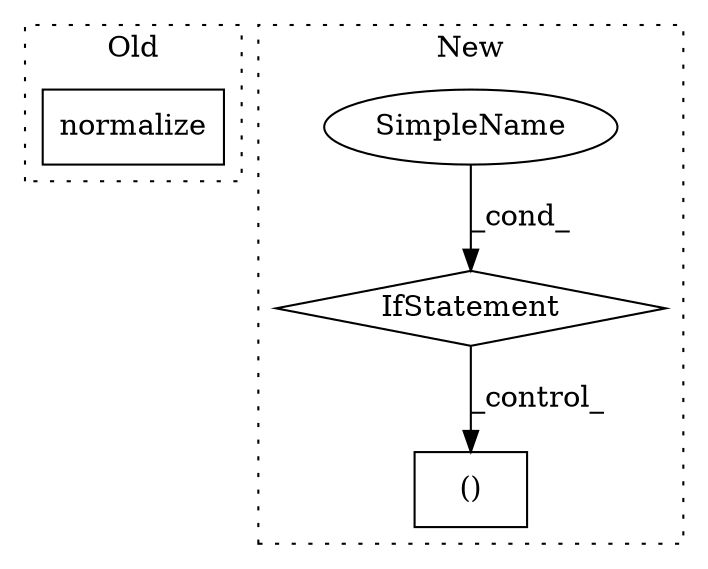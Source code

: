 digraph G {
subgraph cluster0 {
1 [label="normalize" a="32" s="1469,1525" l="10,1" shape="box"];
label = "Old";
style="dotted";
}
subgraph cluster1 {
2 [label="()" a="106" s="2031" l="17" shape="box"];
3 [label="IfStatement" a="25" s="1892,1910" l="4,2" shape="diamond"];
4 [label="SimpleName" a="42" s="" l="" shape="ellipse"];
label = "New";
style="dotted";
}
3 -> 2 [label="_control_"];
4 -> 3 [label="_cond_"];
}